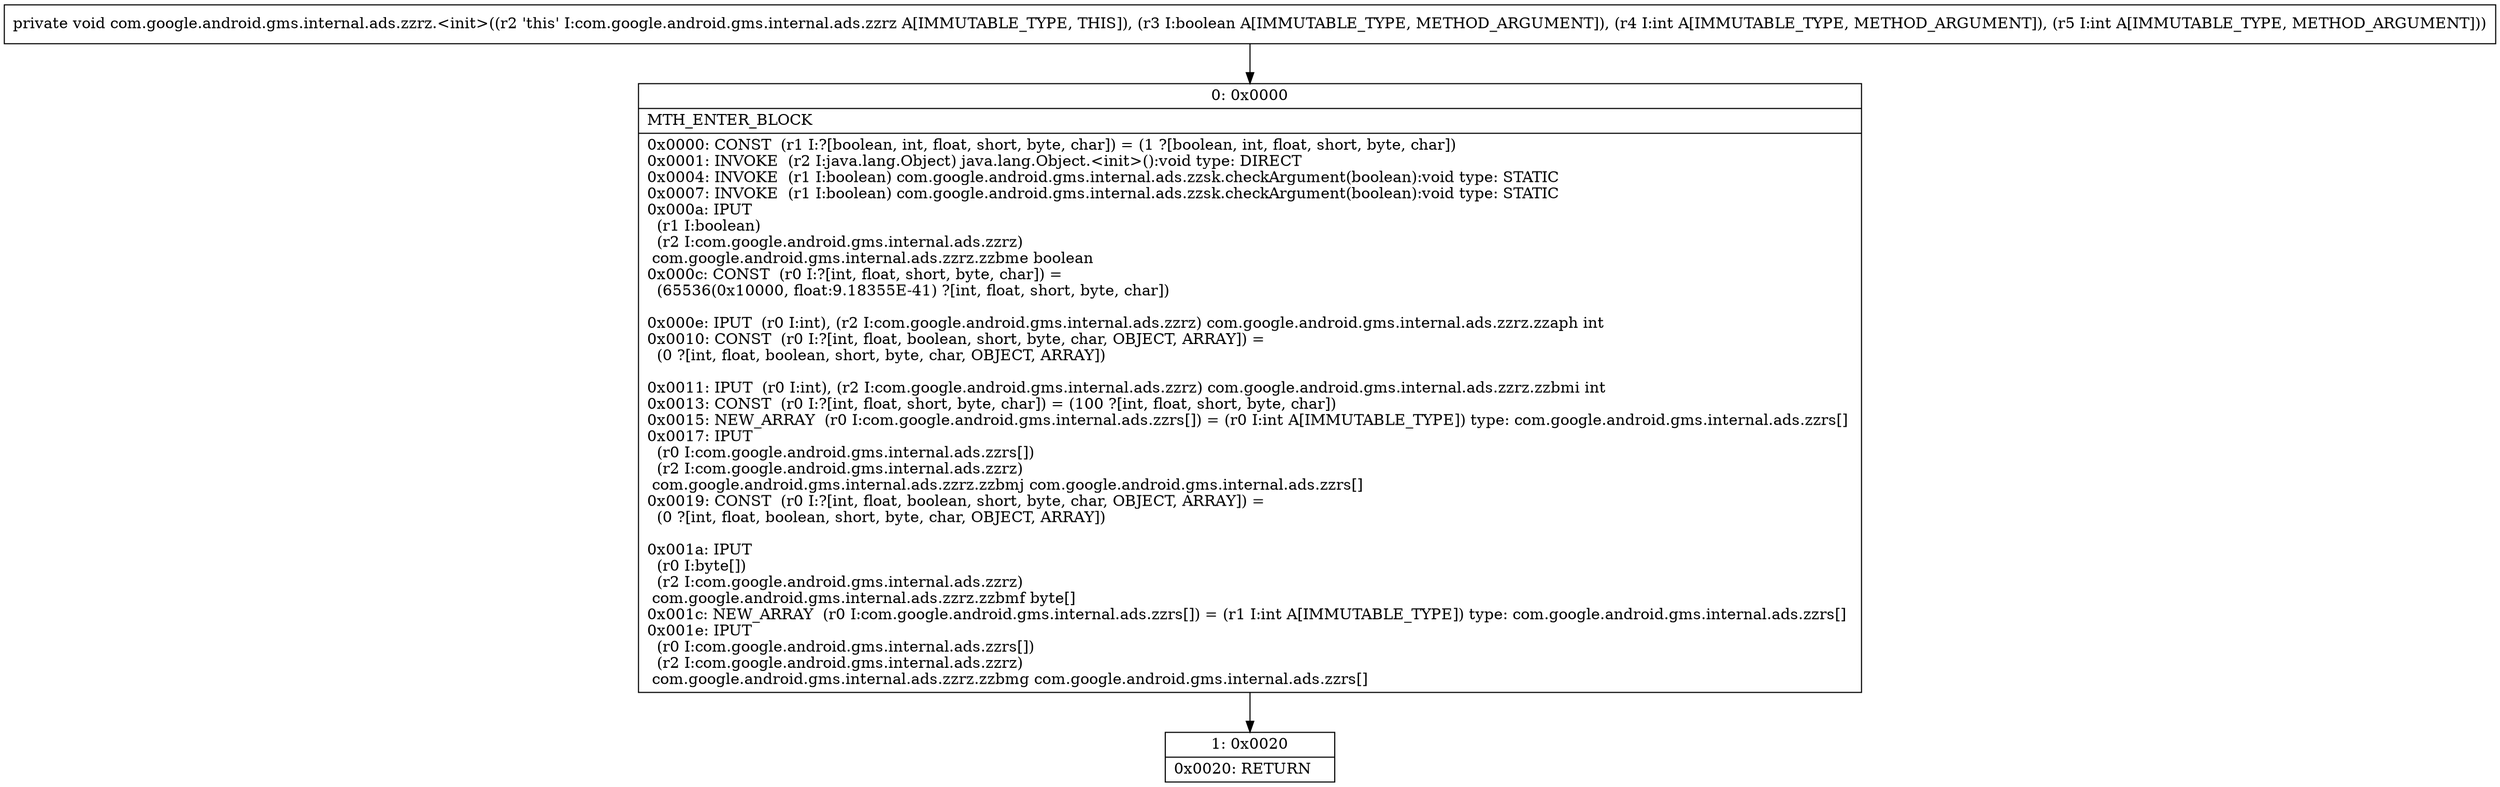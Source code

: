digraph "CFG forcom.google.android.gms.internal.ads.zzrz.\<init\>(ZII)V" {
Node_0 [shape=record,label="{0\:\ 0x0000|MTH_ENTER_BLOCK\l|0x0000: CONST  (r1 I:?[boolean, int, float, short, byte, char]) = (1 ?[boolean, int, float, short, byte, char]) \l0x0001: INVOKE  (r2 I:java.lang.Object) java.lang.Object.\<init\>():void type: DIRECT \l0x0004: INVOKE  (r1 I:boolean) com.google.android.gms.internal.ads.zzsk.checkArgument(boolean):void type: STATIC \l0x0007: INVOKE  (r1 I:boolean) com.google.android.gms.internal.ads.zzsk.checkArgument(boolean):void type: STATIC \l0x000a: IPUT  \l  (r1 I:boolean)\l  (r2 I:com.google.android.gms.internal.ads.zzrz)\l com.google.android.gms.internal.ads.zzrz.zzbme boolean \l0x000c: CONST  (r0 I:?[int, float, short, byte, char]) = \l  (65536(0x10000, float:9.18355E\-41) ?[int, float, short, byte, char])\l \l0x000e: IPUT  (r0 I:int), (r2 I:com.google.android.gms.internal.ads.zzrz) com.google.android.gms.internal.ads.zzrz.zzaph int \l0x0010: CONST  (r0 I:?[int, float, boolean, short, byte, char, OBJECT, ARRAY]) = \l  (0 ?[int, float, boolean, short, byte, char, OBJECT, ARRAY])\l \l0x0011: IPUT  (r0 I:int), (r2 I:com.google.android.gms.internal.ads.zzrz) com.google.android.gms.internal.ads.zzrz.zzbmi int \l0x0013: CONST  (r0 I:?[int, float, short, byte, char]) = (100 ?[int, float, short, byte, char]) \l0x0015: NEW_ARRAY  (r0 I:com.google.android.gms.internal.ads.zzrs[]) = (r0 I:int A[IMMUTABLE_TYPE]) type: com.google.android.gms.internal.ads.zzrs[] \l0x0017: IPUT  \l  (r0 I:com.google.android.gms.internal.ads.zzrs[])\l  (r2 I:com.google.android.gms.internal.ads.zzrz)\l com.google.android.gms.internal.ads.zzrz.zzbmj com.google.android.gms.internal.ads.zzrs[] \l0x0019: CONST  (r0 I:?[int, float, boolean, short, byte, char, OBJECT, ARRAY]) = \l  (0 ?[int, float, boolean, short, byte, char, OBJECT, ARRAY])\l \l0x001a: IPUT  \l  (r0 I:byte[])\l  (r2 I:com.google.android.gms.internal.ads.zzrz)\l com.google.android.gms.internal.ads.zzrz.zzbmf byte[] \l0x001c: NEW_ARRAY  (r0 I:com.google.android.gms.internal.ads.zzrs[]) = (r1 I:int A[IMMUTABLE_TYPE]) type: com.google.android.gms.internal.ads.zzrs[] \l0x001e: IPUT  \l  (r0 I:com.google.android.gms.internal.ads.zzrs[])\l  (r2 I:com.google.android.gms.internal.ads.zzrz)\l com.google.android.gms.internal.ads.zzrz.zzbmg com.google.android.gms.internal.ads.zzrs[] \l}"];
Node_1 [shape=record,label="{1\:\ 0x0020|0x0020: RETURN   \l}"];
MethodNode[shape=record,label="{private void com.google.android.gms.internal.ads.zzrz.\<init\>((r2 'this' I:com.google.android.gms.internal.ads.zzrz A[IMMUTABLE_TYPE, THIS]), (r3 I:boolean A[IMMUTABLE_TYPE, METHOD_ARGUMENT]), (r4 I:int A[IMMUTABLE_TYPE, METHOD_ARGUMENT]), (r5 I:int A[IMMUTABLE_TYPE, METHOD_ARGUMENT])) }"];
MethodNode -> Node_0;
Node_0 -> Node_1;
}

